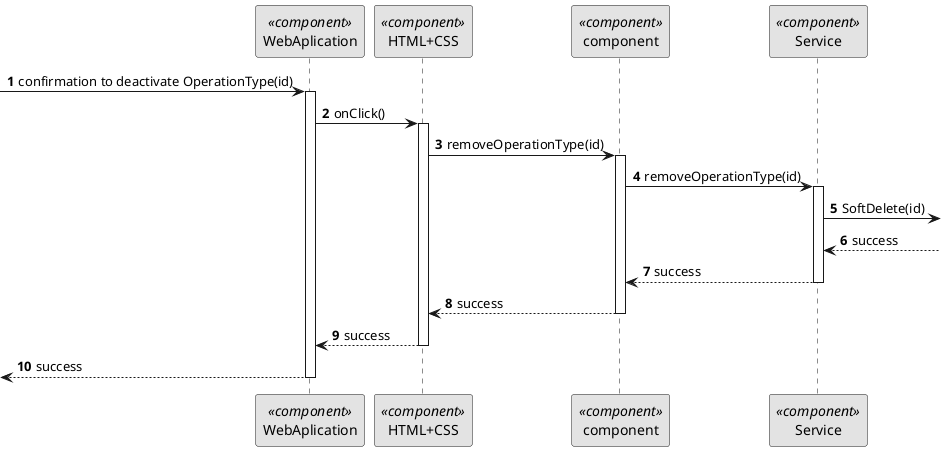 @startuml
skinparam monochrome true
skinparam packageStyle rectangle
skinparam shadowing false

autonumber

participant "WebAplication" as FE <<component>>
participant "HTML+CSS" as HT <<component>>
participant "component" as CM <<component>>
participant "Service" as SERV <<component>>

-> FE : confirmation to deactivate OperationType(id)
activate FE

FE -> HT : onClick()
activate HT
HT -> CM : removeOperationType(id)
activate CM

CM -> SERV: removeOperationType(id)
activate SERV

 SERV -> : SoftDelete(id)

 SERV <-- : success


 SERV --> CM : success

deactivate SERV

CM --> HT : success
deactivate CM

HT --> FE : success
deactivate HT


<-- FE  : success

deactivate FE




@enduml